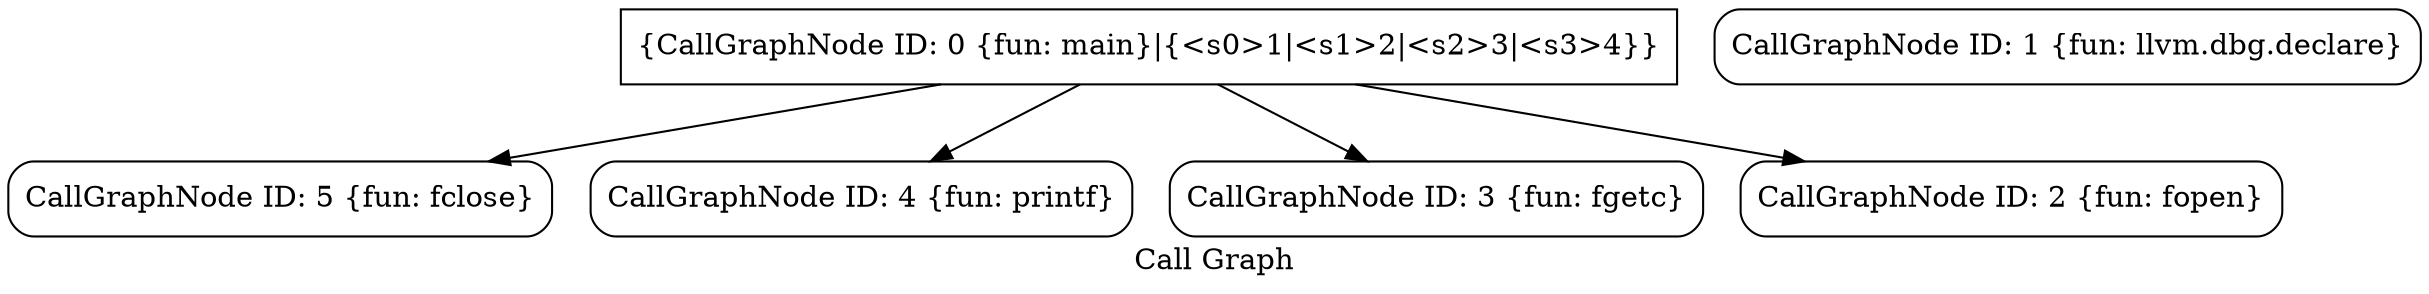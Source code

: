 digraph "Call Graph" {
	label="Call Graph";

	Node0x5629a2345020 [shape=record,shape=Mrecord,label="{CallGraphNode ID: 5 \{fun: fclose\}}"];
	Node0x5629a233e6b0 [shape=record,shape=Mrecord,label="{CallGraphNode ID: 4 \{fun: printf\}}"];
	Node0x5629a2349b30 [shape=record,shape=Mrecord,label="{CallGraphNode ID: 3 \{fun: fgetc\}}"];
	Node0x5629a2349790 [shape=record,shape=Mrecord,label="{CallGraphNode ID: 2 \{fun: fopen\}}"];
	Node0x5629a2349920 [shape=record,shape=Mrecord,label="{CallGraphNode ID: 1 \{fun: llvm.dbg.declare\}}"];
	Node0x5629a2340950 [shape=record,shape=box,label="{CallGraphNode ID: 0 \{fun: main\}|{<s0>1|<s1>2|<s2>3|<s3>4}}"];
	Node0x5629a2340950:s0 -> Node0x5629a2349790[color=black];
	Node0x5629a2340950:s1 -> Node0x5629a2349b30[color=black];
	Node0x5629a2340950:s2 -> Node0x5629a233e6b0[color=black];
	Node0x5629a2340950:s3 -> Node0x5629a2345020[color=black];
}
